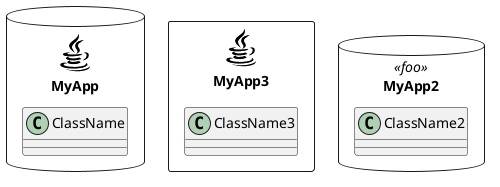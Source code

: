 {
  "sha1": "cqnrggadx1z593cmgx8zt8kvrpvdblo",
  "insertion": {
    "when": "2024-06-01T09:03:01.921Z",
    "url": "http://forum.plantuml.net/7986/stereotype-sprite-alignment-rectangle-database-containers",
    "user": "plantuml@gmail.com"
  }
}
@startuml
!include <cloudinsight/java>

database MyApp <<$java>> {
  class ClassName
}

rectangle MyApp3 <<$java>> {
  class ClassName3
}

database MyApp2 <<foo>> {
  class ClassName2
}

@enduml
